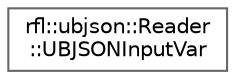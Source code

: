 digraph "类继承关系图"
{
 // LATEX_PDF_SIZE
  bgcolor="transparent";
  edge [fontname=Helvetica,fontsize=10,labelfontname=Helvetica,labelfontsize=10];
  node [fontname=Helvetica,fontsize=10,shape=box,height=0.2,width=0.4];
  rankdir="LR";
  Node0 [id="Node000000",label="rfl::ubjson::Reader\l::UBJSONInputVar",height=0.2,width=0.4,color="grey40", fillcolor="white", style="filled",URL="$structrfl_1_1ubjson_1_1_reader_1_1_u_b_j_s_o_n_input_var.html",tooltip=" "];
}
